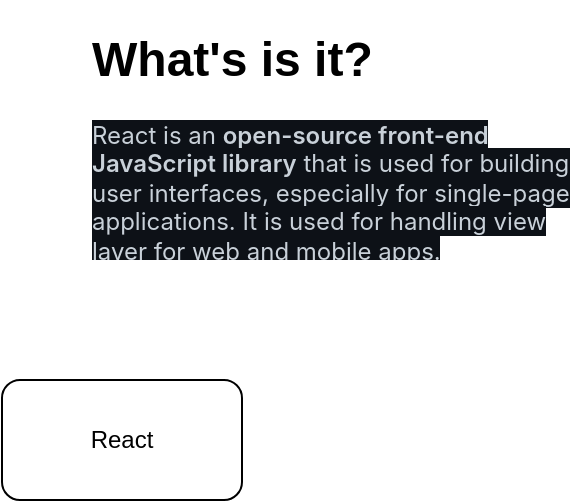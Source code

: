 <mxfile>
    <diagram id="0bHgwuKW2sdUyJFd1Ex8" name="Page-1">
        <mxGraphModel dx="331" dy="628" grid="1" gridSize="10" guides="1" tooltips="1" connect="1" arrows="1" fold="1" page="1" pageScale="1" pageWidth="850" pageHeight="1100" math="0" shadow="0">
            <root>
                <mxCell id="0"/>
                <mxCell id="1" parent="0"/>
                <mxCell id="2" value="React" style="rounded=1;whiteSpace=wrap;html=1;" vertex="1" parent="1">
                    <mxGeometry x="10" y="310" width="120" height="60" as="geometry"/>
                </mxCell>
                <mxCell id="3" value="&lt;h1&gt;What's is it?&lt;/h1&gt;&lt;p&gt;&lt;span style=&quot;color: rgb(201, 209, 217); font-family: -apple-system, system-ui, &amp;quot;Segoe UI&amp;quot;, &amp;quot;Noto Sans&amp;quot;, Helvetica, Arial, sans-serif, &amp;quot;Apple Color Emoji&amp;quot;, &amp;quot;Segoe UI Emoji&amp;quot;; background-color: rgb(13, 17, 23);&quot;&gt;React is an&amp;nbsp;&lt;/span&gt;&lt;span style=&quot;box-sizing: border-box; font-weight: var(--base-text-weight-semibold, 600); color: rgb(201, 209, 217); font-family: -apple-system, system-ui, &amp;quot;Segoe UI&amp;quot;, &amp;quot;Noto Sans&amp;quot;, Helvetica, Arial, sans-serif, &amp;quot;Apple Color Emoji&amp;quot;, &amp;quot;Segoe UI Emoji&amp;quot;; background-color: rgb(13, 17, 23);&quot;&gt;open-source front-end JavaScript library&lt;/span&gt;&lt;span style=&quot;color: rgb(201, 209, 217); font-family: -apple-system, system-ui, &amp;quot;Segoe UI&amp;quot;, &amp;quot;Noto Sans&amp;quot;, Helvetica, Arial, sans-serif, &amp;quot;Apple Color Emoji&amp;quot;, &amp;quot;Segoe UI Emoji&amp;quot;; background-color: rgb(13, 17, 23);&quot;&gt;&amp;nbsp;that is used for building user interfaces, especially for single-page applications. It is used for handling view layer for web and mobile apps.&lt;/span&gt;&lt;br&gt;&lt;/p&gt;" style="text;html=1;strokeColor=none;fillColor=none;spacing=5;spacingTop=-20;whiteSpace=wrap;overflow=hidden;rounded=0;" vertex="1" parent="1">
                    <mxGeometry x="50" y="130" width="250" height="120" as="geometry"/>
                </mxCell>
            </root>
        </mxGraphModel>
    </diagram>
</mxfile>